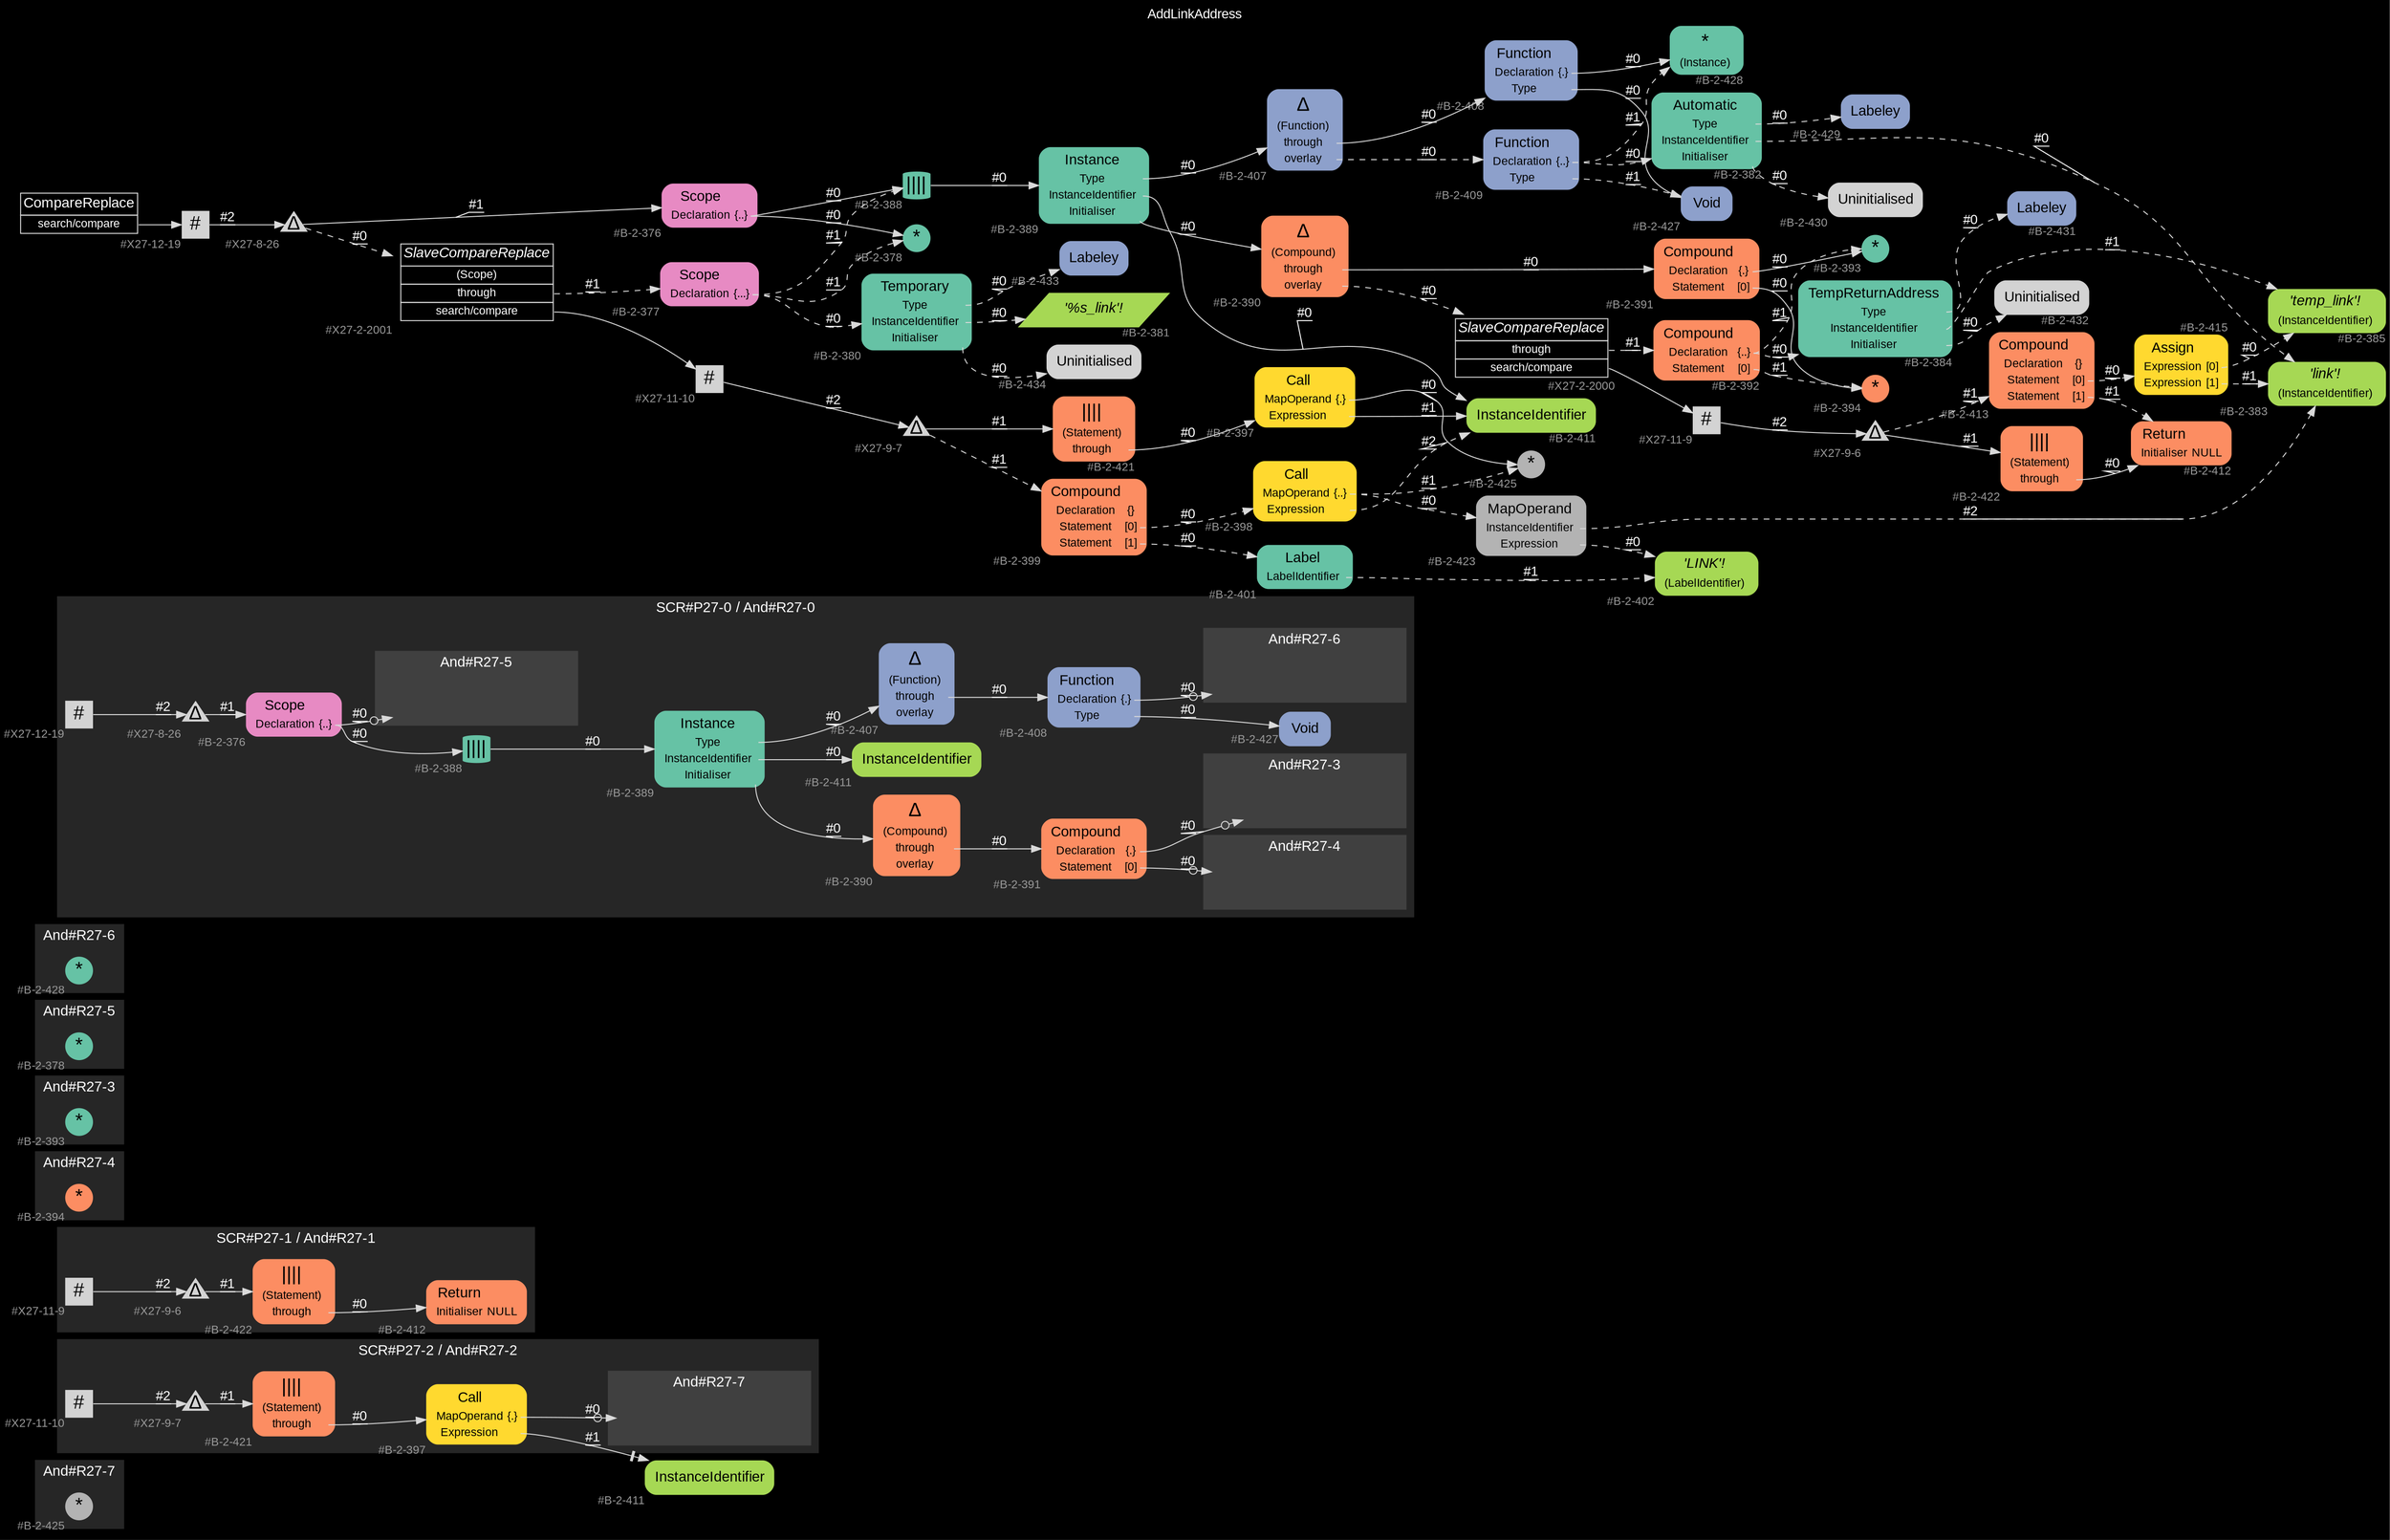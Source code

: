 digraph "AddLinkAddress" {
label = "AddLinkAddress"
labelloc = t
graph [
    rankdir = "LR"
    ranksep = 0.3
    bgcolor = black
    color = grey85
    fontcolor = white
    fontname = "Arial"
];
node [
    fontname = "Arial"
];
edge [
    fontname = "Arial"
];

// -------------------- figure And#R27-7 --------------------
// -------- region And#R27-7 ----------
subgraph "clusterAnd#R27-7" {
    label = "And#R27-7"
    style = "filled"
    color = gray15
    fontsize = "15"
    // -------- block And#R27-7/#B-2-425 ----------
    "And#R27-7/#B-2-425" [
        fillcolor = "/set28/8"
        xlabel = "#B-2-425"
        fontsize = "12"
        fontcolor = grey60
        shape = "circle"
        label = <<FONT COLOR="black" POINT-SIZE="20">*</FONT>>
        style = "filled"
        penwidth = 0.0
        fixedsize = true
        width = 0.4
        height = 0.4
    ];
    
}


// -------------------- figure And#R27-2 --------------------
// -------- region And#R27-2 ----------
subgraph "clusterAnd#R27-2" {
    label = "SCR#P27-2 / And#R27-2"
    style = "filled"
    color = gray15
    fontsize = "15"
    // -------- block And#R27-2/#B-2-397 ----------
    "And#R27-2/#B-2-397" [
        fillcolor = "/set28/6"
        xlabel = "#B-2-397"
        fontsize = "12"
        fontcolor = grey60
        shape = "plaintext"
        label = <<TABLE BORDER="0" CELLBORDER="0" CELLSPACING="0">
         <TR><TD><FONT COLOR="black" POINT-SIZE="15">Call</FONT></TD></TR>
         <TR><TD><FONT COLOR="black" POINT-SIZE="12">MapOperand</FONT></TD><TD PORT="port0"><FONT COLOR="black" POINT-SIZE="12">{.}</FONT></TD></TR>
         <TR><TD><FONT COLOR="black" POINT-SIZE="12">Expression</FONT></TD><TD PORT="port1"></TD></TR>
        </TABLE>>
        style = "rounded,filled"
    ];
    
    // -------- block And#R27-2/#B-2-421 ----------
    "And#R27-2/#B-2-421" [
        fillcolor = "/set28/2"
        xlabel = "#B-2-421"
        fontsize = "12"
        fontcolor = grey60
        shape = "plaintext"
        label = <<TABLE BORDER="0" CELLBORDER="0" CELLSPACING="0">
         <TR><TD><FONT COLOR="black" POINT-SIZE="20">||||</FONT></TD></TR>
         <TR><TD><FONT COLOR="black" POINT-SIZE="12">(Statement)</FONT></TD><TD PORT="port0"></TD></TR>
         <TR><TD><FONT COLOR="black" POINT-SIZE="12">through</FONT></TD><TD PORT="port1"></TD></TR>
        </TABLE>>
        style = "rounded,filled"
    ];
    
    // -------- block And#R27-2/#X27-9-7 ----------
    "And#R27-2/#X27-9-7" [
        xlabel = "#X27-9-7"
        fontsize = "12"
        fontcolor = grey60
        shape = "triangle"
        label = <<FONT COLOR="black" POINT-SIZE="20">Δ</FONT>>
        style = "filled"
        penwidth = 0.0
        fixedsize = true
        width = 0.4
        height = 0.4
    ];
    
    // -------- block And#R27-2/#X27-11-10 ----------
    "And#R27-2/#X27-11-10" [
        xlabel = "#X27-11-10"
        fontsize = "12"
        fontcolor = grey60
        shape = "square"
        label = <<FONT COLOR="black" POINT-SIZE="20">#</FONT>>
        style = "filled"
        penwidth = 0.0
        fixedsize = true
        width = 0.4
        height = 0.4
    ];
    
    // -------- region And#R27-2/And#R27-7 ----------
    subgraph "clusterAnd#R27-2/And#R27-7" {
        label = "And#R27-7"
        style = "filled"
        color = gray25
        fontsize = "15"
        // -------- block And#R27-2/And#R27-7/#B-2-425 ----------
        "And#R27-2/And#R27-7/#B-2-425" [
            fillcolor = "/set28/8"
            xlabel = "#B-2-425"
            fontsize = "12"
            fontcolor = grey60
            shape = "none"
            style = "invisible"
        ];
        
    }
    
}

// -------- block And#R27-2/#B-2-411 ----------
"And#R27-2/#B-2-411" [
    fillcolor = "/set28/5"
    xlabel = "#B-2-411"
    fontsize = "12"
    fontcolor = grey60
    shape = "plaintext"
    label = <<TABLE BORDER="0" CELLBORDER="0" CELLSPACING="0">
     <TR><TD><FONT COLOR="black" POINT-SIZE="15">InstanceIdentifier</FONT></TD></TR>
    </TABLE>>
    style = "rounded,filled"
];

"And#R27-2/#B-2-397":port0 -> "And#R27-2/And#R27-7/#B-2-425" [
    arrowhead="normalnoneodot"
    label = "#0"
    decorate = true
    color = grey85
    fontcolor = white
];

"And#R27-2/#B-2-397":port1 -> "And#R27-2/#B-2-411" [
    arrowhead="normalnonetee"
    label = "#1"
    decorate = true
    color = grey85
    fontcolor = white
];

"And#R27-2/#B-2-421":port1 -> "And#R27-2/#B-2-397" [
    label = "#0"
    decorate = true
    color = grey85
    fontcolor = white
];

"And#R27-2/#X27-9-7" -> "And#R27-2/#B-2-421" [
    label = "#1"
    decorate = true
    color = grey85
    fontcolor = white
];

"And#R27-2/#X27-11-10" -> "And#R27-2/#X27-9-7" [
    label = "#2"
    decorate = true
    color = grey85
    fontcolor = white
];


// -------------------- figure And#R27-1 --------------------
// -------- region And#R27-1 ----------
subgraph "clusterAnd#R27-1" {
    label = "SCR#P27-1 / And#R27-1"
    style = "filled"
    color = gray15
    fontsize = "15"
    // -------- block And#R27-1/#B-2-422 ----------
    "And#R27-1/#B-2-422" [
        fillcolor = "/set28/2"
        xlabel = "#B-2-422"
        fontsize = "12"
        fontcolor = grey60
        shape = "plaintext"
        label = <<TABLE BORDER="0" CELLBORDER="0" CELLSPACING="0">
         <TR><TD><FONT COLOR="black" POINT-SIZE="20">||||</FONT></TD></TR>
         <TR><TD><FONT COLOR="black" POINT-SIZE="12">(Statement)</FONT></TD><TD PORT="port0"></TD></TR>
         <TR><TD><FONT COLOR="black" POINT-SIZE="12">through</FONT></TD><TD PORT="port1"></TD></TR>
        </TABLE>>
        style = "rounded,filled"
    ];
    
    // -------- block And#R27-1/#B-2-412 ----------
    "And#R27-1/#B-2-412" [
        fillcolor = "/set28/2"
        xlabel = "#B-2-412"
        fontsize = "12"
        fontcolor = grey60
        shape = "plaintext"
        label = <<TABLE BORDER="0" CELLBORDER="0" CELLSPACING="0">
         <TR><TD><FONT COLOR="black" POINT-SIZE="15">Return</FONT></TD></TR>
         <TR><TD><FONT COLOR="black" POINT-SIZE="12">Initialiser</FONT></TD><TD PORT="port0"><FONT COLOR="black" POINT-SIZE="12">NULL</FONT></TD></TR>
        </TABLE>>
        style = "rounded,filled"
    ];
    
    // -------- block And#R27-1/#X27-9-6 ----------
    "And#R27-1/#X27-9-6" [
        xlabel = "#X27-9-6"
        fontsize = "12"
        fontcolor = grey60
        shape = "triangle"
        label = <<FONT COLOR="black" POINT-SIZE="20">Δ</FONT>>
        style = "filled"
        penwidth = 0.0
        fixedsize = true
        width = 0.4
        height = 0.4
    ];
    
    // -------- block And#R27-1/#X27-11-9 ----------
    "And#R27-1/#X27-11-9" [
        xlabel = "#X27-11-9"
        fontsize = "12"
        fontcolor = grey60
        shape = "square"
        label = <<FONT COLOR="black" POINT-SIZE="20">#</FONT>>
        style = "filled"
        penwidth = 0.0
        fixedsize = true
        width = 0.4
        height = 0.4
    ];
    
}

"And#R27-1/#B-2-422":port1 -> "And#R27-1/#B-2-412" [
    label = "#0"
    decorate = true
    color = grey85
    fontcolor = white
];

"And#R27-1/#X27-9-6" -> "And#R27-1/#B-2-422" [
    label = "#1"
    decorate = true
    color = grey85
    fontcolor = white
];

"And#R27-1/#X27-11-9" -> "And#R27-1/#X27-9-6" [
    label = "#2"
    decorate = true
    color = grey85
    fontcolor = white
];


// -------------------- figure And#R27-4 --------------------
// -------- region And#R27-4 ----------
subgraph "clusterAnd#R27-4" {
    label = "And#R27-4"
    style = "filled"
    color = gray15
    fontsize = "15"
    // -------- block And#R27-4/#B-2-394 ----------
    "And#R27-4/#B-2-394" [
        fillcolor = "/set28/2"
        xlabel = "#B-2-394"
        fontsize = "12"
        fontcolor = grey60
        shape = "circle"
        label = <<FONT COLOR="black" POINT-SIZE="20">*</FONT>>
        style = "filled"
        penwidth = 0.0
        fixedsize = true
        width = 0.4
        height = 0.4
    ];
    
}


// -------------------- figure And#R27-3 --------------------
// -------- region And#R27-3 ----------
subgraph "clusterAnd#R27-3" {
    label = "And#R27-3"
    style = "filled"
    color = gray15
    fontsize = "15"
    // -------- block And#R27-3/#B-2-393 ----------
    "And#R27-3/#B-2-393" [
        fillcolor = "/set28/1"
        xlabel = "#B-2-393"
        fontsize = "12"
        fontcolor = grey60
        shape = "circle"
        label = <<FONT COLOR="black" POINT-SIZE="20">*</FONT>>
        style = "filled"
        penwidth = 0.0
        fixedsize = true
        width = 0.4
        height = 0.4
    ];
    
}


// -------------------- figure And#R27-5 --------------------
// -------- region And#R27-5 ----------
subgraph "clusterAnd#R27-5" {
    label = "And#R27-5"
    style = "filled"
    color = gray15
    fontsize = "15"
    // -------- block And#R27-5/#B-2-378 ----------
    "And#R27-5/#B-2-378" [
        fillcolor = "/set28/1"
        xlabel = "#B-2-378"
        fontsize = "12"
        fontcolor = grey60
        shape = "circle"
        label = <<FONT COLOR="black" POINT-SIZE="20">*</FONT>>
        style = "filled"
        penwidth = 0.0
        fixedsize = true
        width = 0.4
        height = 0.4
    ];
    
}


// -------------------- figure And#R27-6 --------------------
// -------- region And#R27-6 ----------
subgraph "clusterAnd#R27-6" {
    label = "And#R27-6"
    style = "filled"
    color = gray15
    fontsize = "15"
    // -------- block And#R27-6/#B-2-428 ----------
    "And#R27-6/#B-2-428" [
        fillcolor = "/set28/1"
        xlabel = "#B-2-428"
        fontsize = "12"
        fontcolor = grey60
        shape = "circle"
        label = <<FONT COLOR="black" POINT-SIZE="20">*</FONT>>
        style = "filled"
        penwidth = 0.0
        fixedsize = true
        width = 0.4
        height = 0.4
    ];
    
}


// -------------------- figure And#R27-0 --------------------
// -------- region And#R27-0 ----------
subgraph "clusterAnd#R27-0" {
    label = "SCR#P27-0 / And#R27-0"
    style = "filled"
    color = gray15
    fontsize = "15"
    // -------- block And#R27-0/#X27-8-26 ----------
    "And#R27-0/#X27-8-26" [
        xlabel = "#X27-8-26"
        fontsize = "12"
        fontcolor = grey60
        shape = "triangle"
        label = <<FONT COLOR="black" POINT-SIZE="20">Δ</FONT>>
        style = "filled"
        penwidth = 0.0
        fixedsize = true
        width = 0.4
        height = 0.4
    ];
    
    // -------- block And#R27-0/#B-2-411 ----------
    "And#R27-0/#B-2-411" [
        fillcolor = "/set28/5"
        xlabel = "#B-2-411"
        fontsize = "12"
        fontcolor = grey60
        shape = "plaintext"
        label = <<TABLE BORDER="0" CELLBORDER="0" CELLSPACING="0">
         <TR><TD><FONT COLOR="black" POINT-SIZE="15">InstanceIdentifier</FONT></TD></TR>
        </TABLE>>
        style = "rounded,filled"
    ];
    
    // -------- block And#R27-0/#B-2-427 ----------
    "And#R27-0/#B-2-427" [
        fillcolor = "/set28/3"
        xlabel = "#B-2-427"
        fontsize = "12"
        fontcolor = grey60
        shape = "plaintext"
        label = <<TABLE BORDER="0" CELLBORDER="0" CELLSPACING="0">
         <TR><TD><FONT COLOR="black" POINT-SIZE="15">Void</FONT></TD></TR>
        </TABLE>>
        style = "rounded,filled"
    ];
    
    // -------- block And#R27-0/#B-2-390 ----------
    "And#R27-0/#B-2-390" [
        fillcolor = "/set28/2"
        xlabel = "#B-2-390"
        fontsize = "12"
        fontcolor = grey60
        shape = "plaintext"
        label = <<TABLE BORDER="0" CELLBORDER="0" CELLSPACING="0">
         <TR><TD><FONT COLOR="black" POINT-SIZE="20">Δ</FONT></TD></TR>
         <TR><TD><FONT COLOR="black" POINT-SIZE="12">(Compound)</FONT></TD><TD PORT="port0"></TD></TR>
         <TR><TD><FONT COLOR="black" POINT-SIZE="12">through</FONT></TD><TD PORT="port1"></TD></TR>
         <TR><TD><FONT COLOR="black" POINT-SIZE="12">overlay</FONT></TD><TD PORT="port2"></TD></TR>
        </TABLE>>
        style = "rounded,filled"
    ];
    
    // -------- block And#R27-0/#B-2-407 ----------
    "And#R27-0/#B-2-407" [
        fillcolor = "/set28/3"
        xlabel = "#B-2-407"
        fontsize = "12"
        fontcolor = grey60
        shape = "plaintext"
        label = <<TABLE BORDER="0" CELLBORDER="0" CELLSPACING="0">
         <TR><TD><FONT COLOR="black" POINT-SIZE="20">Δ</FONT></TD></TR>
         <TR><TD><FONT COLOR="black" POINT-SIZE="12">(Function)</FONT></TD><TD PORT="port0"></TD></TR>
         <TR><TD><FONT COLOR="black" POINT-SIZE="12">through</FONT></TD><TD PORT="port1"></TD></TR>
         <TR><TD><FONT COLOR="black" POINT-SIZE="12">overlay</FONT></TD><TD PORT="port2"></TD></TR>
        </TABLE>>
        style = "rounded,filled"
    ];
    
    // -------- block And#R27-0/#B-2-389 ----------
    "And#R27-0/#B-2-389" [
        fillcolor = "/set28/1"
        xlabel = "#B-2-389"
        fontsize = "12"
        fontcolor = grey60
        shape = "plaintext"
        label = <<TABLE BORDER="0" CELLBORDER="0" CELLSPACING="0">
         <TR><TD><FONT COLOR="black" POINT-SIZE="15">Instance</FONT></TD></TR>
         <TR><TD><FONT COLOR="black" POINT-SIZE="12">Type</FONT></TD><TD PORT="port0"></TD></TR>
         <TR><TD><FONT COLOR="black" POINT-SIZE="12">InstanceIdentifier</FONT></TD><TD PORT="port1"></TD></TR>
         <TR><TD><FONT COLOR="black" POINT-SIZE="12">Initialiser</FONT></TD><TD PORT="port2"></TD></TR>
        </TABLE>>
        style = "rounded,filled"
    ];
    
    // -------- block And#R27-0/#B-2-391 ----------
    "And#R27-0/#B-2-391" [
        fillcolor = "/set28/2"
        xlabel = "#B-2-391"
        fontsize = "12"
        fontcolor = grey60
        shape = "plaintext"
        label = <<TABLE BORDER="0" CELLBORDER="0" CELLSPACING="0">
         <TR><TD><FONT COLOR="black" POINT-SIZE="15">Compound</FONT></TD></TR>
         <TR><TD><FONT COLOR="black" POINT-SIZE="12">Declaration</FONT></TD><TD PORT="port0"><FONT COLOR="black" POINT-SIZE="12">{.}</FONT></TD></TR>
         <TR><TD><FONT COLOR="black" POINT-SIZE="12">Statement</FONT></TD><TD PORT="port1"><FONT COLOR="black" POINT-SIZE="12">[0]</FONT></TD></TR>
        </TABLE>>
        style = "rounded,filled"
    ];
    
    // -------- block And#R27-0/#X27-12-19 ----------
    "And#R27-0/#X27-12-19" [
        xlabel = "#X27-12-19"
        fontsize = "12"
        fontcolor = grey60
        shape = "square"
        label = <<FONT COLOR="black" POINT-SIZE="20">#</FONT>>
        style = "filled"
        penwidth = 0.0
        fixedsize = true
        width = 0.4
        height = 0.4
    ];
    
    // -------- block And#R27-0/#B-2-376 ----------
    "And#R27-0/#B-2-376" [
        fillcolor = "/set28/4"
        xlabel = "#B-2-376"
        fontsize = "12"
        fontcolor = grey60
        shape = "plaintext"
        label = <<TABLE BORDER="0" CELLBORDER="0" CELLSPACING="0">
         <TR><TD><FONT COLOR="black" POINT-SIZE="15">Scope</FONT></TD></TR>
         <TR><TD><FONT COLOR="black" POINT-SIZE="12">Declaration</FONT></TD><TD PORT="port0"><FONT COLOR="black" POINT-SIZE="12">{..}</FONT></TD></TR>
        </TABLE>>
        style = "rounded,filled"
    ];
    
    // -------- block And#R27-0/#B-2-408 ----------
    "And#R27-0/#B-2-408" [
        fillcolor = "/set28/3"
        xlabel = "#B-2-408"
        fontsize = "12"
        fontcolor = grey60
        shape = "plaintext"
        label = <<TABLE BORDER="0" CELLBORDER="0" CELLSPACING="0">
         <TR><TD><FONT COLOR="black" POINT-SIZE="15">Function</FONT></TD></TR>
         <TR><TD><FONT COLOR="black" POINT-SIZE="12">Declaration</FONT></TD><TD PORT="port0"><FONT COLOR="black" POINT-SIZE="12">{.}</FONT></TD></TR>
         <TR><TD><FONT COLOR="black" POINT-SIZE="12">Type</FONT></TD><TD PORT="port1"></TD></TR>
        </TABLE>>
        style = "rounded,filled"
    ];
    
    // -------- block And#R27-0/#B-2-388 ----------
    "And#R27-0/#B-2-388" [
        fillcolor = "/set28/1"
        xlabel = "#B-2-388"
        fontsize = "12"
        fontcolor = grey60
        shape = "cylinder"
        label = <<FONT COLOR="black" POINT-SIZE="20">||||</FONT>>
        style = "filled"
        penwidth = 0.0
        fixedsize = true
        width = 0.4
        height = 0.4
    ];
    
    // -------- region And#R27-0/And#R27-3 ----------
    subgraph "clusterAnd#R27-0/And#R27-3" {
        label = "And#R27-3"
        style = "filled"
        color = gray25
        fontsize = "15"
        // -------- block And#R27-0/And#R27-3/#B-2-393 ----------
        "And#R27-0/And#R27-3/#B-2-393" [
            fillcolor = "/set28/1"
            xlabel = "#B-2-393"
            fontsize = "12"
            fontcolor = grey60
            shape = "none"
            style = "invisible"
        ];
        
    }
    
    // -------- region And#R27-0/And#R27-4 ----------
    subgraph "clusterAnd#R27-0/And#R27-4" {
        label = "And#R27-4"
        style = "filled"
        color = gray25
        fontsize = "15"
        // -------- block And#R27-0/And#R27-4/#B-2-394 ----------
        "And#R27-0/And#R27-4/#B-2-394" [
            fillcolor = "/set28/2"
            xlabel = "#B-2-394"
            fontsize = "12"
            fontcolor = grey60
            shape = "none"
            style = "invisible"
        ];
        
    }
    
    // -------- region And#R27-0/And#R27-5 ----------
    subgraph "clusterAnd#R27-0/And#R27-5" {
        label = "And#R27-5"
        style = "filled"
        color = gray25
        fontsize = "15"
        // -------- block And#R27-0/And#R27-5/#B-2-378 ----------
        "And#R27-0/And#R27-5/#B-2-378" [
            fillcolor = "/set28/1"
            xlabel = "#B-2-378"
            fontsize = "12"
            fontcolor = grey60
            shape = "none"
            style = "invisible"
        ];
        
    }
    
    // -------- region And#R27-0/And#R27-6 ----------
    subgraph "clusterAnd#R27-0/And#R27-6" {
        label = "And#R27-6"
        style = "filled"
        color = gray25
        fontsize = "15"
        // -------- block And#R27-0/And#R27-6/#B-2-428 ----------
        "And#R27-0/And#R27-6/#B-2-428" [
            fillcolor = "/set28/1"
            xlabel = "#B-2-428"
            fontsize = "12"
            fontcolor = grey60
            shape = "none"
            style = "invisible"
        ];
        
    }
    
}

"And#R27-0/#X27-8-26" -> "And#R27-0/#B-2-376" [
    label = "#1"
    decorate = true
    color = grey85
    fontcolor = white
];

"And#R27-0/#B-2-390":port1 -> "And#R27-0/#B-2-391" [
    label = "#0"
    decorate = true
    color = grey85
    fontcolor = white
];

"And#R27-0/#B-2-407":port1 -> "And#R27-0/#B-2-408" [
    label = "#0"
    decorate = true
    color = grey85
    fontcolor = white
];

"And#R27-0/#B-2-389":port0 -> "And#R27-0/#B-2-407" [
    label = "#0"
    decorate = true
    color = grey85
    fontcolor = white
];

"And#R27-0/#B-2-389":port1 -> "And#R27-0/#B-2-411" [
    label = "#0"
    decorate = true
    color = grey85
    fontcolor = white
];

"And#R27-0/#B-2-389":port2 -> "And#R27-0/#B-2-390" [
    label = "#0"
    decorate = true
    color = grey85
    fontcolor = white
];

"And#R27-0/#B-2-391":port0 -> "And#R27-0/And#R27-3/#B-2-393" [
    arrowhead="normalnoneodot"
    label = "#0"
    decorate = true
    color = grey85
    fontcolor = white
];

"And#R27-0/#B-2-391":port1 -> "And#R27-0/And#R27-4/#B-2-394" [
    arrowhead="normalnoneodot"
    label = "#0"
    decorate = true
    color = grey85
    fontcolor = white
];

"And#R27-0/#X27-12-19" -> "And#R27-0/#X27-8-26" [
    label = "#2"
    decorate = true
    color = grey85
    fontcolor = white
];

"And#R27-0/#B-2-376":port0 -> "And#R27-0/#B-2-388" [
    label = "#0"
    decorate = true
    color = grey85
    fontcolor = white
];

"And#R27-0/#B-2-376":port0 -> "And#R27-0/And#R27-5/#B-2-378" [
    arrowhead="normalnoneodot"
    label = "#0"
    decorate = true
    color = grey85
    fontcolor = white
];

"And#R27-0/#B-2-408":port0 -> "And#R27-0/And#R27-6/#B-2-428" [
    arrowhead="normalnoneodot"
    label = "#0"
    decorate = true
    color = grey85
    fontcolor = white
];

"And#R27-0/#B-2-408":port1 -> "And#R27-0/#B-2-427" [
    label = "#0"
    decorate = true
    color = grey85
    fontcolor = white
];

"And#R27-0/#B-2-388" -> "And#R27-0/#B-2-389" [
    label = "#0"
    decorate = true
    color = grey85
    fontcolor = white
];


// -------------------- transformation figure --------------------
// -------- block CR#X27-10-27 ----------
"CR#X27-10-27" [
    fillcolor = black
    fontsize = "12"
    fontcolor = grey60
    shape = "plaintext"
    label = <<TABLE BORDER="0" CELLBORDER="1" CELLSPACING="0">
     <TR><TD><FONT COLOR="white" POINT-SIZE="15">CompareReplace</FONT></TD></TR>
     <TR><TD PORT="port0"><FONT COLOR="white" POINT-SIZE="12">search/compare</FONT></TD></TR>
    </TABLE>>
    style = "filled"
    color = grey85
];

// -------- block #X27-12-19 ----------
"#X27-12-19" [
    xlabel = "#X27-12-19"
    fontsize = "12"
    fontcolor = grey60
    shape = "square"
    label = <<FONT COLOR="black" POINT-SIZE="20">#</FONT>>
    style = "filled"
    penwidth = 0.0
    fixedsize = true
    width = 0.4
    height = 0.4
];

// -------- block #X27-8-26 ----------
"#X27-8-26" [
    xlabel = "#X27-8-26"
    fontsize = "12"
    fontcolor = grey60
    shape = "triangle"
    label = <<FONT COLOR="black" POINT-SIZE="20">Δ</FONT>>
    style = "filled"
    penwidth = 0.0
    fixedsize = true
    width = 0.4
    height = 0.4
];

// -------- block #B-2-376 ----------
"#B-2-376" [
    fillcolor = "/set28/4"
    xlabel = "#B-2-376"
    fontsize = "12"
    fontcolor = grey60
    shape = "plaintext"
    label = <<TABLE BORDER="0" CELLBORDER="0" CELLSPACING="0">
     <TR><TD><FONT COLOR="black" POINT-SIZE="15">Scope</FONT></TD></TR>
     <TR><TD><FONT COLOR="black" POINT-SIZE="12">Declaration</FONT></TD><TD PORT="port0"><FONT COLOR="black" POINT-SIZE="12">{..}</FONT></TD></TR>
    </TABLE>>
    style = "rounded,filled"
];

// -------- block #B-2-388 ----------
"#B-2-388" [
    fillcolor = "/set28/1"
    xlabel = "#B-2-388"
    fontsize = "12"
    fontcolor = grey60
    shape = "cylinder"
    label = <<FONT COLOR="black" POINT-SIZE="20">||||</FONT>>
    style = "filled"
    penwidth = 0.0
    fixedsize = true
    width = 0.4
    height = 0.4
];

// -------- block #B-2-389 ----------
"#B-2-389" [
    fillcolor = "/set28/1"
    xlabel = "#B-2-389"
    fontsize = "12"
    fontcolor = grey60
    shape = "plaintext"
    label = <<TABLE BORDER="0" CELLBORDER="0" CELLSPACING="0">
     <TR><TD><FONT COLOR="black" POINT-SIZE="15">Instance</FONT></TD></TR>
     <TR><TD><FONT COLOR="black" POINT-SIZE="12">Type</FONT></TD><TD PORT="port0"></TD></TR>
     <TR><TD><FONT COLOR="black" POINT-SIZE="12">InstanceIdentifier</FONT></TD><TD PORT="port1"></TD></TR>
     <TR><TD><FONT COLOR="black" POINT-SIZE="12">Initialiser</FONT></TD><TD PORT="port2"></TD></TR>
    </TABLE>>
    style = "rounded,filled"
];

// -------- block #B-2-407 ----------
"#B-2-407" [
    fillcolor = "/set28/3"
    xlabel = "#B-2-407"
    fontsize = "12"
    fontcolor = grey60
    shape = "plaintext"
    label = <<TABLE BORDER="0" CELLBORDER="0" CELLSPACING="0">
     <TR><TD><FONT COLOR="black" POINT-SIZE="20">Δ</FONT></TD></TR>
     <TR><TD><FONT COLOR="black" POINT-SIZE="12">(Function)</FONT></TD><TD PORT="port0"></TD></TR>
     <TR><TD><FONT COLOR="black" POINT-SIZE="12">through</FONT></TD><TD PORT="port1"></TD></TR>
     <TR><TD><FONT COLOR="black" POINT-SIZE="12">overlay</FONT></TD><TD PORT="port2"></TD></TR>
    </TABLE>>
    style = "rounded,filled"
];

// -------- block #B-2-408 ----------
"#B-2-408" [
    fillcolor = "/set28/3"
    xlabel = "#B-2-408"
    fontsize = "12"
    fontcolor = grey60
    shape = "plaintext"
    label = <<TABLE BORDER="0" CELLBORDER="0" CELLSPACING="0">
     <TR><TD><FONT COLOR="black" POINT-SIZE="15">Function</FONT></TD></TR>
     <TR><TD><FONT COLOR="black" POINT-SIZE="12">Declaration</FONT></TD><TD PORT="port0"><FONT COLOR="black" POINT-SIZE="12">{.}</FONT></TD></TR>
     <TR><TD><FONT COLOR="black" POINT-SIZE="12">Type</FONT></TD><TD PORT="port1"></TD></TR>
    </TABLE>>
    style = "rounded,filled"
];

// -------- block #B-2-428 ----------
"#B-2-428" [
    fillcolor = "/set28/1"
    xlabel = "#B-2-428"
    fontsize = "12"
    fontcolor = grey60
    shape = "plaintext"
    label = <<TABLE BORDER="0" CELLBORDER="0" CELLSPACING="0">
     <TR><TD><FONT COLOR="black" POINT-SIZE="20">*</FONT></TD></TR>
     <TR><TD><FONT COLOR="black" POINT-SIZE="12">(Instance)</FONT></TD><TD PORT="port0"></TD></TR>
    </TABLE>>
    style = "rounded,filled"
];

// -------- block #B-2-427 ----------
"#B-2-427" [
    fillcolor = "/set28/3"
    xlabel = "#B-2-427"
    fontsize = "12"
    fontcolor = grey60
    shape = "plaintext"
    label = <<TABLE BORDER="0" CELLBORDER="0" CELLSPACING="0">
     <TR><TD><FONT COLOR="black" POINT-SIZE="15">Void</FONT></TD></TR>
    </TABLE>>
    style = "rounded,filled"
];

// -------- block #B-2-409 ----------
"#B-2-409" [
    fillcolor = "/set28/3"
    xlabel = "#B-2-409"
    fontsize = "12"
    fontcolor = grey60
    shape = "plaintext"
    label = <<TABLE BORDER="0" CELLBORDER="0" CELLSPACING="0">
     <TR><TD><FONT COLOR="black" POINT-SIZE="15">Function</FONT></TD></TR>
     <TR><TD><FONT COLOR="black" POINT-SIZE="12">Declaration</FONT></TD><TD PORT="port0"><FONT COLOR="black" POINT-SIZE="12">{..}</FONT></TD></TR>
     <TR><TD><FONT COLOR="black" POINT-SIZE="12">Type</FONT></TD><TD PORT="port1"></TD></TR>
    </TABLE>>
    style = "rounded,filled"
];

// -------- block #B-2-382 ----------
"#B-2-382" [
    fillcolor = "/set28/1"
    xlabel = "#B-2-382"
    fontsize = "12"
    fontcolor = grey60
    shape = "plaintext"
    label = <<TABLE BORDER="0" CELLBORDER="0" CELLSPACING="0">
     <TR><TD><FONT COLOR="black" POINT-SIZE="15">Automatic</FONT></TD></TR>
     <TR><TD><FONT COLOR="black" POINT-SIZE="12">Type</FONT></TD><TD PORT="port0"></TD></TR>
     <TR><TD><FONT COLOR="black" POINT-SIZE="12">InstanceIdentifier</FONT></TD><TD PORT="port1"></TD></TR>
     <TR><TD><FONT COLOR="black" POINT-SIZE="12">Initialiser</FONT></TD><TD PORT="port2"></TD></TR>
    </TABLE>>
    style = "rounded,filled"
];

// -------- block #B-2-429 ----------
"#B-2-429" [
    fillcolor = "/set28/3"
    xlabel = "#B-2-429"
    fontsize = "12"
    fontcolor = grey60
    shape = "plaintext"
    label = <<TABLE BORDER="0" CELLBORDER="0" CELLSPACING="0">
     <TR><TD><FONT COLOR="black" POINT-SIZE="15">Labeley</FONT></TD></TR>
    </TABLE>>
    style = "rounded,filled"
];

// -------- block #B-2-383 ----------
"#B-2-383" [
    fillcolor = "/set28/5"
    xlabel = "#B-2-383"
    fontsize = "12"
    fontcolor = grey60
    shape = "plaintext"
    label = <<TABLE BORDER="0" CELLBORDER="0" CELLSPACING="0">
     <TR><TD><FONT COLOR="black" POINT-SIZE="15"><I>'link'!</I></FONT></TD></TR>
     <TR><TD><FONT COLOR="black" POINT-SIZE="12">(InstanceIdentifier)</FONT></TD><TD PORT="port0"></TD></TR>
    </TABLE>>
    style = "rounded,filled"
];

// -------- block #B-2-430 ----------
"#B-2-430" [
    xlabel = "#B-2-430"
    fontsize = "12"
    fontcolor = grey60
    shape = "plaintext"
    label = <<TABLE BORDER="0" CELLBORDER="0" CELLSPACING="0">
     <TR><TD><FONT COLOR="black" POINT-SIZE="15">Uninitialised</FONT></TD></TR>
    </TABLE>>
    style = "rounded,filled"
];

// -------- block #B-2-411 ----------
"#B-2-411" [
    fillcolor = "/set28/5"
    xlabel = "#B-2-411"
    fontsize = "12"
    fontcolor = grey60
    shape = "plaintext"
    label = <<TABLE BORDER="0" CELLBORDER="0" CELLSPACING="0">
     <TR><TD><FONT COLOR="black" POINT-SIZE="15">InstanceIdentifier</FONT></TD></TR>
    </TABLE>>
    style = "rounded,filled"
];

// -------- block #B-2-390 ----------
"#B-2-390" [
    fillcolor = "/set28/2"
    xlabel = "#B-2-390"
    fontsize = "12"
    fontcolor = grey60
    shape = "plaintext"
    label = <<TABLE BORDER="0" CELLBORDER="0" CELLSPACING="0">
     <TR><TD><FONT COLOR="black" POINT-SIZE="20">Δ</FONT></TD></TR>
     <TR><TD><FONT COLOR="black" POINT-SIZE="12">(Compound)</FONT></TD><TD PORT="port0"></TD></TR>
     <TR><TD><FONT COLOR="black" POINT-SIZE="12">through</FONT></TD><TD PORT="port1"></TD></TR>
     <TR><TD><FONT COLOR="black" POINT-SIZE="12">overlay</FONT></TD><TD PORT="port2"></TD></TR>
    </TABLE>>
    style = "rounded,filled"
];

// -------- block #B-2-391 ----------
"#B-2-391" [
    fillcolor = "/set28/2"
    xlabel = "#B-2-391"
    fontsize = "12"
    fontcolor = grey60
    shape = "plaintext"
    label = <<TABLE BORDER="0" CELLBORDER="0" CELLSPACING="0">
     <TR><TD><FONT COLOR="black" POINT-SIZE="15">Compound</FONT></TD></TR>
     <TR><TD><FONT COLOR="black" POINT-SIZE="12">Declaration</FONT></TD><TD PORT="port0"><FONT COLOR="black" POINT-SIZE="12">{.}</FONT></TD></TR>
     <TR><TD><FONT COLOR="black" POINT-SIZE="12">Statement</FONT></TD><TD PORT="port1"><FONT COLOR="black" POINT-SIZE="12">[0]</FONT></TD></TR>
    </TABLE>>
    style = "rounded,filled"
];

// -------- block #B-2-393 ----------
"#B-2-393" [
    fillcolor = "/set28/1"
    xlabel = "#B-2-393"
    fontsize = "12"
    fontcolor = grey60
    shape = "circle"
    label = <<FONT COLOR="black" POINT-SIZE="20">*</FONT>>
    style = "filled"
    penwidth = 0.0
    fixedsize = true
    width = 0.4
    height = 0.4
];

// -------- block #B-2-394 ----------
"#B-2-394" [
    fillcolor = "/set28/2"
    xlabel = "#B-2-394"
    fontsize = "12"
    fontcolor = grey60
    shape = "circle"
    label = <<FONT COLOR="black" POINT-SIZE="20">*</FONT>>
    style = "filled"
    penwidth = 0.0
    fixedsize = true
    width = 0.4
    height = 0.4
];

// -------- block #X27-2-2000 ----------
"#X27-2-2000" [
    fillcolor = black
    xlabel = "#X27-2-2000"
    fontsize = "12"
    fontcolor = grey60
    shape = "plaintext"
    label = <<TABLE BORDER="0" CELLBORDER="1" CELLSPACING="0">
     <TR><TD><FONT COLOR="white" POINT-SIZE="15"><I>SlaveCompareReplace</I></FONT></TD></TR>
     <TR><TD PORT="port0"><FONT COLOR="white" POINT-SIZE="12">through</FONT></TD></TR>
     <TR><TD PORT="port1"><FONT COLOR="white" POINT-SIZE="12">search/compare</FONT></TD></TR>
    </TABLE>>
    style = "filled"
    color = grey85
];

// -------- block #B-2-392 ----------
"#B-2-392" [
    fillcolor = "/set28/2"
    xlabel = "#B-2-392"
    fontsize = "12"
    fontcolor = grey60
    shape = "plaintext"
    label = <<TABLE BORDER="0" CELLBORDER="0" CELLSPACING="0">
     <TR><TD><FONT COLOR="black" POINT-SIZE="15">Compound</FONT></TD></TR>
     <TR><TD><FONT COLOR="black" POINT-SIZE="12">Declaration</FONT></TD><TD PORT="port0"><FONT COLOR="black" POINT-SIZE="12">{..}</FONT></TD></TR>
     <TR><TD><FONT COLOR="black" POINT-SIZE="12">Statement</FONT></TD><TD PORT="port1"><FONT COLOR="black" POINT-SIZE="12">[0]</FONT></TD></TR>
    </TABLE>>
    style = "rounded,filled"
];

// -------- block #B-2-384 ----------
"#B-2-384" [
    fillcolor = "/set28/1"
    xlabel = "#B-2-384"
    fontsize = "12"
    fontcolor = grey60
    shape = "plaintext"
    label = <<TABLE BORDER="0" CELLBORDER="0" CELLSPACING="0">
     <TR><TD><FONT COLOR="black" POINT-SIZE="15">TempReturnAddress</FONT></TD></TR>
     <TR><TD><FONT COLOR="black" POINT-SIZE="12">Type</FONT></TD><TD PORT="port0"></TD></TR>
     <TR><TD><FONT COLOR="black" POINT-SIZE="12">InstanceIdentifier</FONT></TD><TD PORT="port1"></TD></TR>
     <TR><TD><FONT COLOR="black" POINT-SIZE="12">Initialiser</FONT></TD><TD PORT="port2"></TD></TR>
    </TABLE>>
    style = "rounded,filled"
];

// -------- block #B-2-431 ----------
"#B-2-431" [
    fillcolor = "/set28/3"
    xlabel = "#B-2-431"
    fontsize = "12"
    fontcolor = grey60
    shape = "plaintext"
    label = <<TABLE BORDER="0" CELLBORDER="0" CELLSPACING="0">
     <TR><TD><FONT COLOR="black" POINT-SIZE="15">Labeley</FONT></TD></TR>
    </TABLE>>
    style = "rounded,filled"
];

// -------- block #B-2-385 ----------
"#B-2-385" [
    fillcolor = "/set28/5"
    xlabel = "#B-2-385"
    fontsize = "12"
    fontcolor = grey60
    shape = "plaintext"
    label = <<TABLE BORDER="0" CELLBORDER="0" CELLSPACING="0">
     <TR><TD><FONT COLOR="black" POINT-SIZE="15"><I>'temp_link'!</I></FONT></TD></TR>
     <TR><TD><FONT COLOR="black" POINT-SIZE="12">(InstanceIdentifier)</FONT></TD><TD PORT="port0"></TD></TR>
    </TABLE>>
    style = "rounded,filled"
];

// -------- block #B-2-432 ----------
"#B-2-432" [
    xlabel = "#B-2-432"
    fontsize = "12"
    fontcolor = grey60
    shape = "plaintext"
    label = <<TABLE BORDER="0" CELLBORDER="0" CELLSPACING="0">
     <TR><TD><FONT COLOR="black" POINT-SIZE="15">Uninitialised</FONT></TD></TR>
    </TABLE>>
    style = "rounded,filled"
];

// -------- block #X27-11-9 ----------
"#X27-11-9" [
    xlabel = "#X27-11-9"
    fontsize = "12"
    fontcolor = grey60
    shape = "square"
    label = <<FONT COLOR="black" POINT-SIZE="20">#</FONT>>
    style = "filled"
    penwidth = 0.0
    fixedsize = true
    width = 0.4
    height = 0.4
];

// -------- block #X27-9-6 ----------
"#X27-9-6" [
    xlabel = "#X27-9-6"
    fontsize = "12"
    fontcolor = grey60
    shape = "triangle"
    label = <<FONT COLOR="black" POINT-SIZE="20">Δ</FONT>>
    style = "filled"
    penwidth = 0.0
    fixedsize = true
    width = 0.4
    height = 0.4
];

// -------- block #B-2-422 ----------
"#B-2-422" [
    fillcolor = "/set28/2"
    xlabel = "#B-2-422"
    fontsize = "12"
    fontcolor = grey60
    shape = "plaintext"
    label = <<TABLE BORDER="0" CELLBORDER="0" CELLSPACING="0">
     <TR><TD><FONT COLOR="black" POINT-SIZE="20">||||</FONT></TD></TR>
     <TR><TD><FONT COLOR="black" POINT-SIZE="12">(Statement)</FONT></TD><TD PORT="port0"></TD></TR>
     <TR><TD><FONT COLOR="black" POINT-SIZE="12">through</FONT></TD><TD PORT="port1"></TD></TR>
    </TABLE>>
    style = "rounded,filled"
];

// -------- block #B-2-412 ----------
"#B-2-412" [
    fillcolor = "/set28/2"
    xlabel = "#B-2-412"
    fontsize = "12"
    fontcolor = grey60
    shape = "plaintext"
    label = <<TABLE BORDER="0" CELLBORDER="0" CELLSPACING="0">
     <TR><TD><FONT COLOR="black" POINT-SIZE="15">Return</FONT></TD></TR>
     <TR><TD><FONT COLOR="black" POINT-SIZE="12">Initialiser</FONT></TD><TD PORT="port0"><FONT COLOR="black" POINT-SIZE="12">NULL</FONT></TD></TR>
    </TABLE>>
    style = "rounded,filled"
];

// -------- block #B-2-413 ----------
"#B-2-413" [
    fillcolor = "/set28/2"
    xlabel = "#B-2-413"
    fontsize = "12"
    fontcolor = grey60
    shape = "plaintext"
    label = <<TABLE BORDER="0" CELLBORDER="0" CELLSPACING="0">
     <TR><TD><FONT COLOR="black" POINT-SIZE="15">Compound</FONT></TD></TR>
     <TR><TD><FONT COLOR="black" POINT-SIZE="12">Declaration</FONT></TD><TD PORT="port0"><FONT COLOR="black" POINT-SIZE="12">{}</FONT></TD></TR>
     <TR><TD><FONT COLOR="black" POINT-SIZE="12">Statement</FONT></TD><TD PORT="port1"><FONT COLOR="black" POINT-SIZE="12">[0]</FONT></TD></TR>
     <TR><TD><FONT COLOR="black" POINT-SIZE="12">Statement</FONT></TD><TD PORT="port2"><FONT COLOR="black" POINT-SIZE="12">[1]</FONT></TD></TR>
    </TABLE>>
    style = "rounded,filled"
];

// -------- block #B-2-415 ----------
"#B-2-415" [
    fillcolor = "/set28/6"
    xlabel = "#B-2-415"
    fontsize = "12"
    fontcolor = grey60
    shape = "plaintext"
    label = <<TABLE BORDER="0" CELLBORDER="0" CELLSPACING="0">
     <TR><TD><FONT COLOR="black" POINT-SIZE="15">Assign</FONT></TD></TR>
     <TR><TD><FONT COLOR="black" POINT-SIZE="12">Expression</FONT></TD><TD PORT="port0"><FONT COLOR="black" POINT-SIZE="12">[0]</FONT></TD></TR>
     <TR><TD><FONT COLOR="black" POINT-SIZE="12">Expression</FONT></TD><TD PORT="port1"><FONT COLOR="black" POINT-SIZE="12">[1]</FONT></TD></TR>
    </TABLE>>
    style = "rounded,filled"
];

// -------- block #B-2-378 ----------
"#B-2-378" [
    fillcolor = "/set28/1"
    xlabel = "#B-2-378"
    fontsize = "12"
    fontcolor = grey60
    shape = "circle"
    label = <<FONT COLOR="black" POINT-SIZE="20">*</FONT>>
    style = "filled"
    penwidth = 0.0
    fixedsize = true
    width = 0.4
    height = 0.4
];

// -------- block #X27-2-2001 ----------
"#X27-2-2001" [
    fillcolor = black
    xlabel = "#X27-2-2001"
    fontsize = "12"
    fontcolor = grey60
    shape = "plaintext"
    label = <<TABLE BORDER="0" CELLBORDER="1" CELLSPACING="0">
     <TR><TD><FONT COLOR="white" POINT-SIZE="15"><I>SlaveCompareReplace</I></FONT></TD></TR>
     <TR><TD PORT="port0"><FONT COLOR="white" POINT-SIZE="12">(Scope)</FONT></TD></TR>
     <TR><TD PORT="port1"><FONT COLOR="white" POINT-SIZE="12">through</FONT></TD></TR>
     <TR><TD PORT="port2"><FONT COLOR="white" POINT-SIZE="12">search/compare</FONT></TD></TR>
    </TABLE>>
    style = "filled"
    color = grey85
];

// -------- block #B-2-377 ----------
"#B-2-377" [
    fillcolor = "/set28/4"
    xlabel = "#B-2-377"
    fontsize = "12"
    fontcolor = grey60
    shape = "plaintext"
    label = <<TABLE BORDER="0" CELLBORDER="0" CELLSPACING="0">
     <TR><TD><FONT COLOR="black" POINT-SIZE="15">Scope</FONT></TD></TR>
     <TR><TD><FONT COLOR="black" POINT-SIZE="12">Declaration</FONT></TD><TD PORT="port0"><FONT COLOR="black" POINT-SIZE="12">{...}</FONT></TD></TR>
    </TABLE>>
    style = "rounded,filled"
];

// -------- block #B-2-380 ----------
"#B-2-380" [
    fillcolor = "/set28/1"
    xlabel = "#B-2-380"
    fontsize = "12"
    fontcolor = grey60
    shape = "plaintext"
    label = <<TABLE BORDER="0" CELLBORDER="0" CELLSPACING="0">
     <TR><TD><FONT COLOR="black" POINT-SIZE="15">Temporary</FONT></TD></TR>
     <TR><TD><FONT COLOR="black" POINT-SIZE="12">Type</FONT></TD><TD PORT="port0"></TD></TR>
     <TR><TD><FONT COLOR="black" POINT-SIZE="12">InstanceIdentifier</FONT></TD><TD PORT="port1"></TD></TR>
     <TR><TD><FONT COLOR="black" POINT-SIZE="12">Initialiser</FONT></TD><TD PORT="port2"></TD></TR>
    </TABLE>>
    style = "rounded,filled"
];

// -------- block #B-2-433 ----------
"#B-2-433" [
    fillcolor = "/set28/3"
    xlabel = "#B-2-433"
    fontsize = "12"
    fontcolor = grey60
    shape = "plaintext"
    label = <<TABLE BORDER="0" CELLBORDER="0" CELLSPACING="0">
     <TR><TD><FONT COLOR="black" POINT-SIZE="15">Labeley</FONT></TD></TR>
    </TABLE>>
    style = "rounded,filled"
];

// -------- block #B-2-381 ----------
"#B-2-381" [
    fillcolor = "/set28/5"
    xlabel = "#B-2-381"
    fontsize = "12"
    fontcolor = grey60
    shape = "parallelogram"
    label = <<FONT COLOR="black" POINT-SIZE="15"><I>'%s_link'!</I></FONT>>
    style = "filled"
    penwidth = 0.0
];

// -------- block #B-2-434 ----------
"#B-2-434" [
    xlabel = "#B-2-434"
    fontsize = "12"
    fontcolor = grey60
    shape = "plaintext"
    label = <<TABLE BORDER="0" CELLBORDER="0" CELLSPACING="0">
     <TR><TD><FONT COLOR="black" POINT-SIZE="15">Uninitialised</FONT></TD></TR>
    </TABLE>>
    style = "rounded,filled"
];

// -------- block #X27-11-10 ----------
"#X27-11-10" [
    xlabel = "#X27-11-10"
    fontsize = "12"
    fontcolor = grey60
    shape = "square"
    label = <<FONT COLOR="black" POINT-SIZE="20">#</FONT>>
    style = "filled"
    penwidth = 0.0
    fixedsize = true
    width = 0.4
    height = 0.4
];

// -------- block #X27-9-7 ----------
"#X27-9-7" [
    xlabel = "#X27-9-7"
    fontsize = "12"
    fontcolor = grey60
    shape = "triangle"
    label = <<FONT COLOR="black" POINT-SIZE="20">Δ</FONT>>
    style = "filled"
    penwidth = 0.0
    fixedsize = true
    width = 0.4
    height = 0.4
];

// -------- block #B-2-421 ----------
"#B-2-421" [
    fillcolor = "/set28/2"
    xlabel = "#B-2-421"
    fontsize = "12"
    fontcolor = grey60
    shape = "plaintext"
    label = <<TABLE BORDER="0" CELLBORDER="0" CELLSPACING="0">
     <TR><TD><FONT COLOR="black" POINT-SIZE="20">||||</FONT></TD></TR>
     <TR><TD><FONT COLOR="black" POINT-SIZE="12">(Statement)</FONT></TD><TD PORT="port0"></TD></TR>
     <TR><TD><FONT COLOR="black" POINT-SIZE="12">through</FONT></TD><TD PORT="port1"></TD></TR>
    </TABLE>>
    style = "rounded,filled"
];

// -------- block #B-2-397 ----------
"#B-2-397" [
    fillcolor = "/set28/6"
    xlabel = "#B-2-397"
    fontsize = "12"
    fontcolor = grey60
    shape = "plaintext"
    label = <<TABLE BORDER="0" CELLBORDER="0" CELLSPACING="0">
     <TR><TD><FONT COLOR="black" POINT-SIZE="15">Call</FONT></TD></TR>
     <TR><TD><FONT COLOR="black" POINT-SIZE="12">MapOperand</FONT></TD><TD PORT="port0"><FONT COLOR="black" POINT-SIZE="12">{.}</FONT></TD></TR>
     <TR><TD><FONT COLOR="black" POINT-SIZE="12">Expression</FONT></TD><TD PORT="port1"></TD></TR>
    </TABLE>>
    style = "rounded,filled"
];

// -------- block #B-2-425 ----------
"#B-2-425" [
    fillcolor = "/set28/8"
    xlabel = "#B-2-425"
    fontsize = "12"
    fontcolor = grey60
    shape = "circle"
    label = <<FONT COLOR="black" POINT-SIZE="20">*</FONT>>
    style = "filled"
    penwidth = 0.0
    fixedsize = true
    width = 0.4
    height = 0.4
];

// -------- block #B-2-399 ----------
"#B-2-399" [
    fillcolor = "/set28/2"
    xlabel = "#B-2-399"
    fontsize = "12"
    fontcolor = grey60
    shape = "plaintext"
    label = <<TABLE BORDER="0" CELLBORDER="0" CELLSPACING="0">
     <TR><TD><FONT COLOR="black" POINT-SIZE="15">Compound</FONT></TD></TR>
     <TR><TD><FONT COLOR="black" POINT-SIZE="12">Declaration</FONT></TD><TD PORT="port0"><FONT COLOR="black" POINT-SIZE="12">{}</FONT></TD></TR>
     <TR><TD><FONT COLOR="black" POINT-SIZE="12">Statement</FONT></TD><TD PORT="port1"><FONT COLOR="black" POINT-SIZE="12">[0]</FONT></TD></TR>
     <TR><TD><FONT COLOR="black" POINT-SIZE="12">Statement</FONT></TD><TD PORT="port2"><FONT COLOR="black" POINT-SIZE="12">[1]</FONT></TD></TR>
    </TABLE>>
    style = "rounded,filled"
];

// -------- block #B-2-398 ----------
"#B-2-398" [
    fillcolor = "/set28/6"
    xlabel = "#B-2-398"
    fontsize = "12"
    fontcolor = grey60
    shape = "plaintext"
    label = <<TABLE BORDER="0" CELLBORDER="0" CELLSPACING="0">
     <TR><TD><FONT COLOR="black" POINT-SIZE="15">Call</FONT></TD></TR>
     <TR><TD><FONT COLOR="black" POINT-SIZE="12">MapOperand</FONT></TD><TD PORT="port0"><FONT COLOR="black" POINT-SIZE="12">{..}</FONT></TD></TR>
     <TR><TD><FONT COLOR="black" POINT-SIZE="12">Expression</FONT></TD><TD PORT="port1"></TD></TR>
    </TABLE>>
    style = "rounded,filled"
];

// -------- block #B-2-423 ----------
"#B-2-423" [
    fillcolor = "/set28/8"
    xlabel = "#B-2-423"
    fontsize = "12"
    fontcolor = grey60
    shape = "plaintext"
    label = <<TABLE BORDER="0" CELLBORDER="0" CELLSPACING="0">
     <TR><TD><FONT COLOR="black" POINT-SIZE="15">MapOperand</FONT></TD></TR>
     <TR><TD><FONT COLOR="black" POINT-SIZE="12">InstanceIdentifier</FONT></TD><TD PORT="port0"></TD></TR>
     <TR><TD><FONT COLOR="black" POINT-SIZE="12">Expression</FONT></TD><TD PORT="port1"></TD></TR>
    </TABLE>>
    style = "rounded,filled"
];

// -------- block #B-2-402 ----------
"#B-2-402" [
    fillcolor = "/set28/5"
    xlabel = "#B-2-402"
    fontsize = "12"
    fontcolor = grey60
    shape = "plaintext"
    label = <<TABLE BORDER="0" CELLBORDER="0" CELLSPACING="0">
     <TR><TD><FONT COLOR="black" POINT-SIZE="15"><I>'LINK'!</I></FONT></TD></TR>
     <TR><TD><FONT COLOR="black" POINT-SIZE="12">(LabelIdentifier)</FONT></TD><TD PORT="port0"></TD></TR>
    </TABLE>>
    style = "rounded,filled"
];

// -------- block #B-2-401 ----------
"#B-2-401" [
    fillcolor = "/set28/1"
    xlabel = "#B-2-401"
    fontsize = "12"
    fontcolor = grey60
    shape = "plaintext"
    label = <<TABLE BORDER="0" CELLBORDER="0" CELLSPACING="0">
     <TR><TD><FONT COLOR="black" POINT-SIZE="15">Label</FONT></TD></TR>
     <TR><TD><FONT COLOR="black" POINT-SIZE="12">LabelIdentifier</FONT></TD><TD PORT="port0"></TD></TR>
    </TABLE>>
    style = "rounded,filled"
];

"CR#X27-10-27":port0 -> "#X27-12-19" [
    label = ""
    decorate = true
    color = grey85
    fontcolor = white
];

"#X27-12-19" -> "#X27-8-26" [
    label = "#2"
    decorate = true
    color = grey85
    fontcolor = white
];

"#X27-8-26" -> "#B-2-376" [
    label = "#1"
    decorate = true
    color = grey85
    fontcolor = white
];

"#X27-8-26" -> "#X27-2-2001" [
    style="dashed"
    label = "#0"
    decorate = true
    color = grey85
    fontcolor = white
];

"#B-2-376":port0 -> "#B-2-388" [
    label = "#0"
    decorate = true
    color = grey85
    fontcolor = white
];

"#B-2-376":port0 -> "#B-2-378" [
    label = "#0"
    decorate = true
    color = grey85
    fontcolor = white
];

"#B-2-388" -> "#B-2-389" [
    label = "#0"
    decorate = true
    color = grey85
    fontcolor = white
];

"#B-2-389":port0 -> "#B-2-407" [
    label = "#0"
    decorate = true
    color = grey85
    fontcolor = white
];

"#B-2-389":port1 -> "#B-2-411" [
    label = "#0"
    decorate = true
    color = grey85
    fontcolor = white
];

"#B-2-389":port2 -> "#B-2-390" [
    label = "#0"
    decorate = true
    color = grey85
    fontcolor = white
];

"#B-2-407":port1 -> "#B-2-408" [
    label = "#0"
    decorate = true
    color = grey85
    fontcolor = white
];

"#B-2-407":port2 -> "#B-2-409" [
    style="dashed"
    label = "#0"
    decorate = true
    color = grey85
    fontcolor = white
];

"#B-2-408":port0 -> "#B-2-428" [
    label = "#0"
    decorate = true
    color = grey85
    fontcolor = white
];

"#B-2-408":port1 -> "#B-2-427" [
    label = "#0"
    decorate = true
    color = grey85
    fontcolor = white
];

"#B-2-409":port0 -> "#B-2-428" [
    style="dashed"
    label = "#1"
    decorate = true
    color = grey85
    fontcolor = white
];

"#B-2-409":port0 -> "#B-2-382" [
    style="dashed"
    label = "#0"
    decorate = true
    color = grey85
    fontcolor = white
];

"#B-2-409":port1 -> "#B-2-427" [
    style="dashed"
    label = "#1"
    decorate = true
    color = grey85
    fontcolor = white
];

"#B-2-382":port0 -> "#B-2-429" [
    style="dashed"
    label = "#0"
    decorate = true
    color = grey85
    fontcolor = white
];

"#B-2-382":port1 -> "#B-2-383" [
    style="dashed"
    label = "#0"
    decorate = true
    color = grey85
    fontcolor = white
];

"#B-2-382":port2 -> "#B-2-430" [
    style="dashed"
    label = "#0"
    decorate = true
    color = grey85
    fontcolor = white
];

"#B-2-390":port1 -> "#B-2-391" [
    label = "#0"
    decorate = true
    color = grey85
    fontcolor = white
];

"#B-2-390":port2 -> "#X27-2-2000" [
    style="dashed"
    label = "#0"
    decorate = true
    color = grey85
    fontcolor = white
];

"#B-2-391":port0 -> "#B-2-393" [
    label = "#0"
    decorate = true
    color = grey85
    fontcolor = white
];

"#B-2-391":port1 -> "#B-2-394" [
    label = "#0"
    decorate = true
    color = grey85
    fontcolor = white
];

"#X27-2-2000":port0 -> "#B-2-392" [
    style="dashed"
    label = "#1"
    decorate = true
    color = grey85
    fontcolor = white
];

"#X27-2-2000":port1 -> "#X27-11-9" [
    label = ""
    decorate = true
    color = grey85
    fontcolor = white
];

"#B-2-392":port0 -> "#B-2-393" [
    style="dashed"
    label = "#1"
    decorate = true
    color = grey85
    fontcolor = white
];

"#B-2-392":port0 -> "#B-2-384" [
    style="dashed"
    label = "#0"
    decorate = true
    color = grey85
    fontcolor = white
];

"#B-2-392":port1 -> "#B-2-394" [
    style="dashed"
    label = "#1"
    decorate = true
    color = grey85
    fontcolor = white
];

"#B-2-384":port0 -> "#B-2-431" [
    style="dashed"
    label = "#0"
    decorate = true
    color = grey85
    fontcolor = white
];

"#B-2-384":port1 -> "#B-2-385" [
    style="dashed"
    label = "#1"
    decorate = true
    color = grey85
    fontcolor = white
];

"#B-2-384":port2 -> "#B-2-432" [
    style="dashed"
    label = "#0"
    decorate = true
    color = grey85
    fontcolor = white
];

"#X27-11-9" -> "#X27-9-6" [
    label = "#2"
    decorate = true
    color = grey85
    fontcolor = white
];

"#X27-9-6" -> "#B-2-422" [
    label = "#1"
    decorate = true
    color = grey85
    fontcolor = white
];

"#X27-9-6" -> "#B-2-413" [
    style="dashed"
    label = "#1"
    decorate = true
    color = grey85
    fontcolor = white
];

"#B-2-422":port1 -> "#B-2-412" [
    label = "#0"
    decorate = true
    color = grey85
    fontcolor = white
];

"#B-2-413":port1 -> "#B-2-415" [
    style="dashed"
    label = "#0"
    decorate = true
    color = grey85
    fontcolor = white
];

"#B-2-413":port2 -> "#B-2-412" [
    style="dashed"
    label = "#1"
    decorate = true
    color = grey85
    fontcolor = white
];

"#B-2-415":port0 -> "#B-2-385" [
    style="dashed"
    label = "#0"
    decorate = true
    color = grey85
    fontcolor = white
];

"#B-2-415":port1 -> "#B-2-383" [
    style="dashed"
    label = "#1"
    decorate = true
    color = grey85
    fontcolor = white
];

"#X27-2-2001":port1 -> "#B-2-377" [
    style="dashed"
    label = "#1"
    decorate = true
    color = grey85
    fontcolor = white
];

"#X27-2-2001":port2 -> "#X27-11-10" [
    label = ""
    decorate = true
    color = grey85
    fontcolor = white
];

"#B-2-377":port0 -> "#B-2-388" [
    style="dashed"
    label = "#1"
    decorate = true
    color = grey85
    fontcolor = white
];

"#B-2-377":port0 -> "#B-2-378" [
    style="dashed"
    label = "#1"
    decorate = true
    color = grey85
    fontcolor = white
];

"#B-2-377":port0 -> "#B-2-380" [
    style="dashed"
    label = "#0"
    decorate = true
    color = grey85
    fontcolor = white
];

"#B-2-380":port0 -> "#B-2-433" [
    style="dashed"
    label = "#0"
    decorate = true
    color = grey85
    fontcolor = white
];

"#B-2-380":port1 -> "#B-2-381" [
    style="dashed"
    label = "#0"
    decorate = true
    color = grey85
    fontcolor = white
];

"#B-2-380":port2 -> "#B-2-434" [
    style="dashed"
    label = "#0"
    decorate = true
    color = grey85
    fontcolor = white
];

"#X27-11-10" -> "#X27-9-7" [
    label = "#2"
    decorate = true
    color = grey85
    fontcolor = white
];

"#X27-9-7" -> "#B-2-421" [
    label = "#1"
    decorate = true
    color = grey85
    fontcolor = white
];

"#X27-9-7" -> "#B-2-399" [
    style="dashed"
    label = "#1"
    decorate = true
    color = grey85
    fontcolor = white
];

"#B-2-421":port1 -> "#B-2-397" [
    label = "#0"
    decorate = true
    color = grey85
    fontcolor = white
];

"#B-2-397":port0 -> "#B-2-425" [
    label = "#0"
    decorate = true
    color = grey85
    fontcolor = white
];

"#B-2-397":port1 -> "#B-2-411" [
    label = "#1"
    decorate = true
    color = grey85
    fontcolor = white
];

"#B-2-399":port1 -> "#B-2-398" [
    style="dashed"
    label = "#0"
    decorate = true
    color = grey85
    fontcolor = white
];

"#B-2-399":port2 -> "#B-2-401" [
    style="dashed"
    label = "#0"
    decorate = true
    color = grey85
    fontcolor = white
];

"#B-2-398":port0 -> "#B-2-425" [
    style="dashed"
    label = "#1"
    decorate = true
    color = grey85
    fontcolor = white
];

"#B-2-398":port0 -> "#B-2-423" [
    style="dashed"
    label = "#0"
    decorate = true
    color = grey85
    fontcolor = white
];

"#B-2-398":port1 -> "#B-2-411" [
    style="dashed"
    label = "#2"
    decorate = true
    color = grey85
    fontcolor = white
];

"#B-2-423":port0 -> "#B-2-383" [
    style="dashed"
    label = "#2"
    decorate = true
    color = grey85
    fontcolor = white
];

"#B-2-423":port1 -> "#B-2-402" [
    style="dashed"
    label = "#0"
    decorate = true
    color = grey85
    fontcolor = white
];

"#B-2-401":port0 -> "#B-2-402" [
    style="dashed"
    label = "#1"
    decorate = true
    color = grey85
    fontcolor = white
];


}

